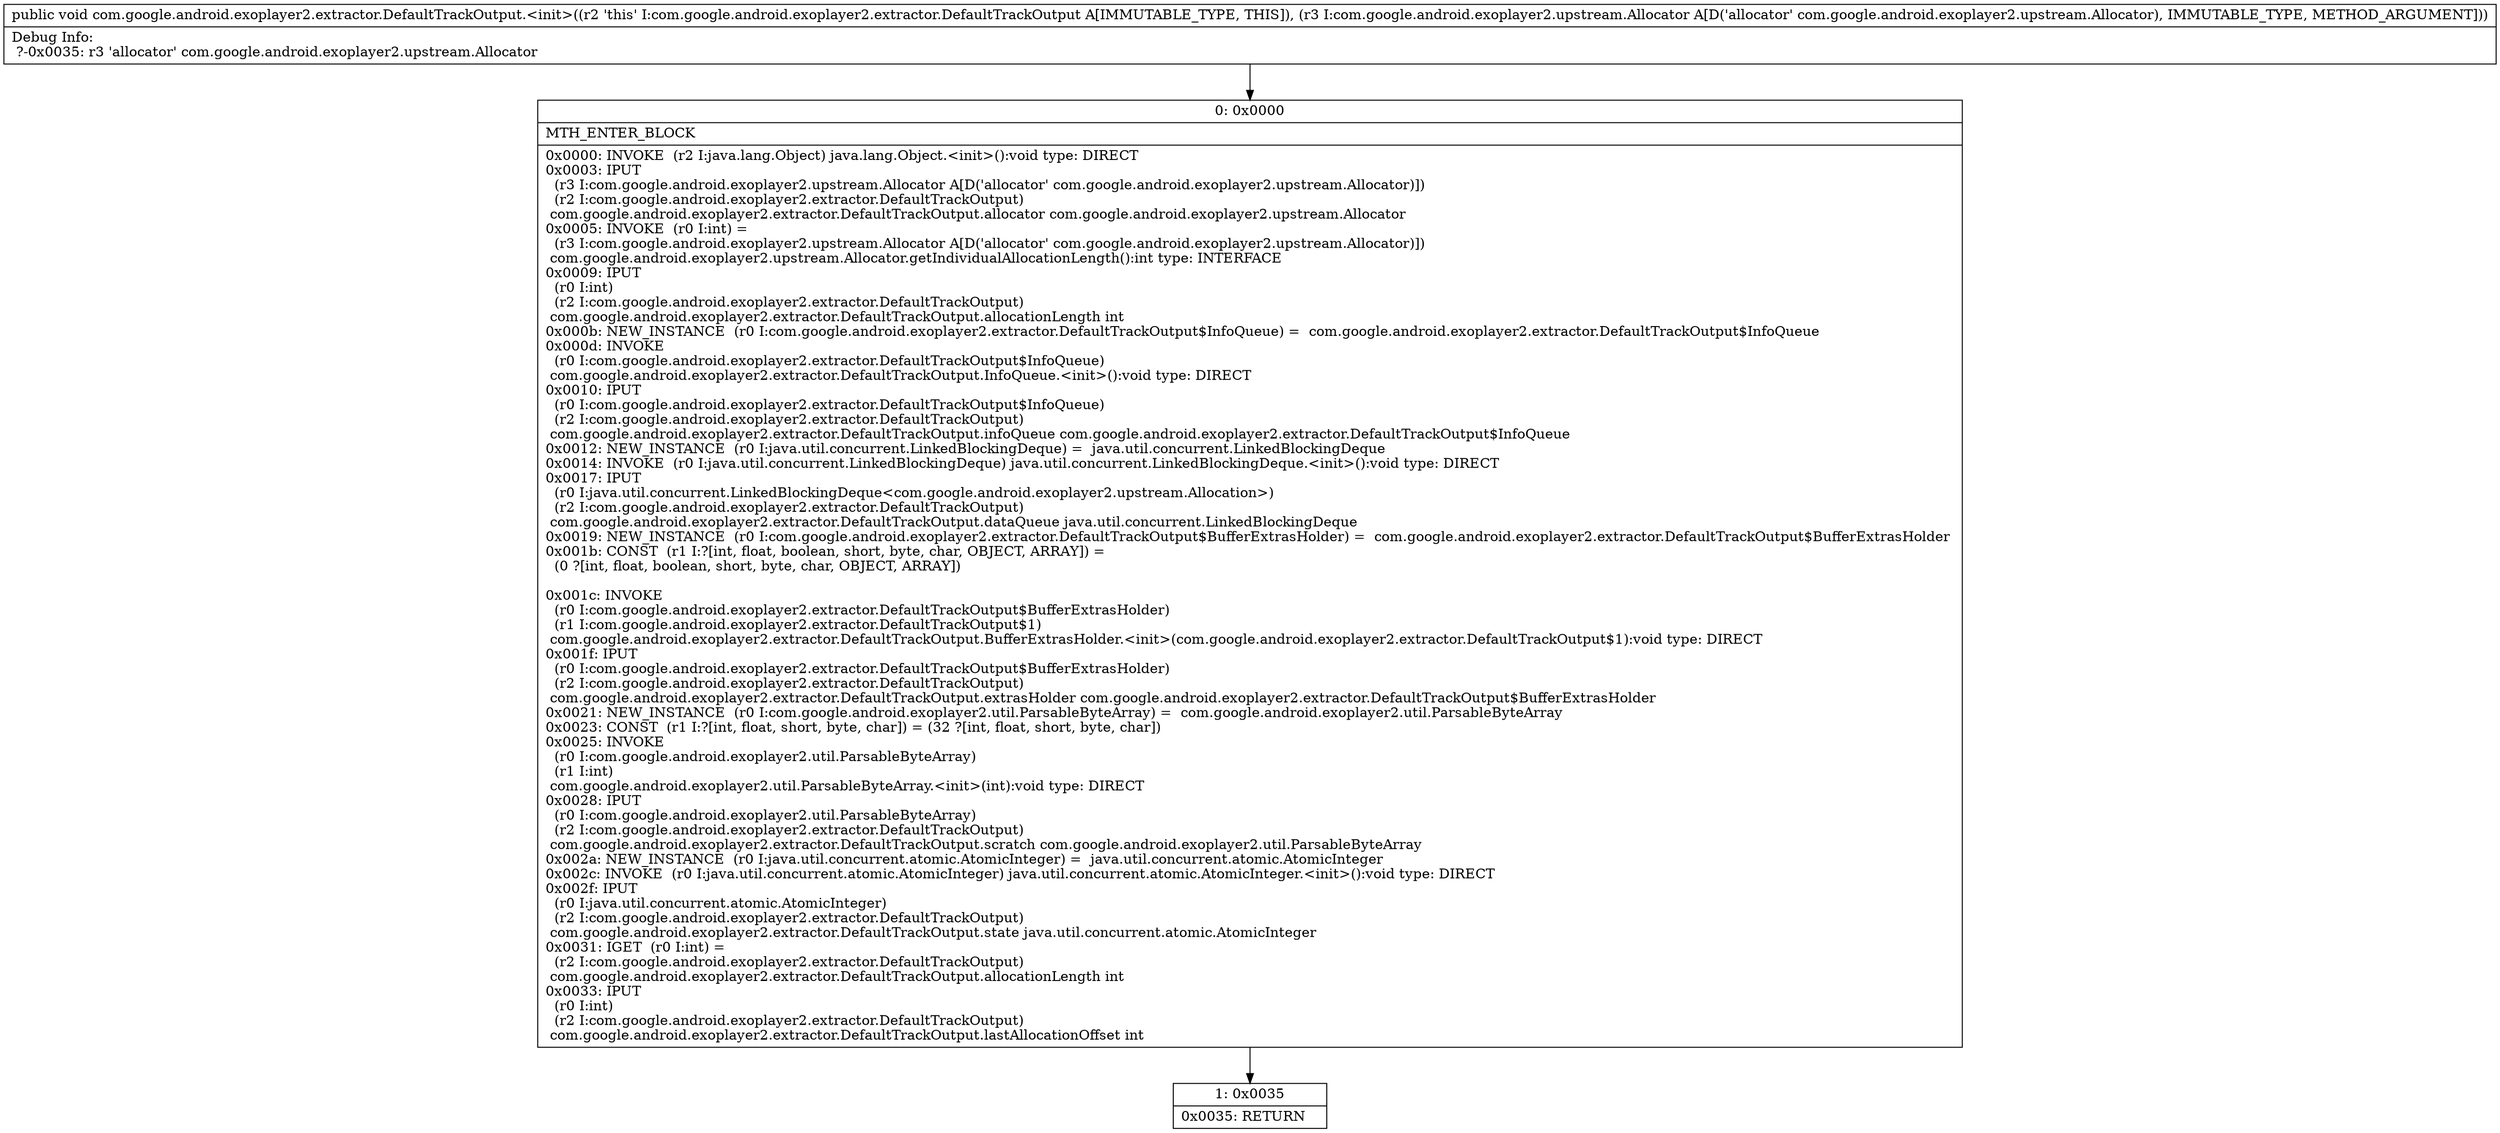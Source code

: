 digraph "CFG forcom.google.android.exoplayer2.extractor.DefaultTrackOutput.\<init\>(Lcom\/google\/android\/exoplayer2\/upstream\/Allocator;)V" {
Node_0 [shape=record,label="{0\:\ 0x0000|MTH_ENTER_BLOCK\l|0x0000: INVOKE  (r2 I:java.lang.Object) java.lang.Object.\<init\>():void type: DIRECT \l0x0003: IPUT  \l  (r3 I:com.google.android.exoplayer2.upstream.Allocator A[D('allocator' com.google.android.exoplayer2.upstream.Allocator)])\l  (r2 I:com.google.android.exoplayer2.extractor.DefaultTrackOutput)\l com.google.android.exoplayer2.extractor.DefaultTrackOutput.allocator com.google.android.exoplayer2.upstream.Allocator \l0x0005: INVOKE  (r0 I:int) = \l  (r3 I:com.google.android.exoplayer2.upstream.Allocator A[D('allocator' com.google.android.exoplayer2.upstream.Allocator)])\l com.google.android.exoplayer2.upstream.Allocator.getIndividualAllocationLength():int type: INTERFACE \l0x0009: IPUT  \l  (r0 I:int)\l  (r2 I:com.google.android.exoplayer2.extractor.DefaultTrackOutput)\l com.google.android.exoplayer2.extractor.DefaultTrackOutput.allocationLength int \l0x000b: NEW_INSTANCE  (r0 I:com.google.android.exoplayer2.extractor.DefaultTrackOutput$InfoQueue) =  com.google.android.exoplayer2.extractor.DefaultTrackOutput$InfoQueue \l0x000d: INVOKE  \l  (r0 I:com.google.android.exoplayer2.extractor.DefaultTrackOutput$InfoQueue)\l com.google.android.exoplayer2.extractor.DefaultTrackOutput.InfoQueue.\<init\>():void type: DIRECT \l0x0010: IPUT  \l  (r0 I:com.google.android.exoplayer2.extractor.DefaultTrackOutput$InfoQueue)\l  (r2 I:com.google.android.exoplayer2.extractor.DefaultTrackOutput)\l com.google.android.exoplayer2.extractor.DefaultTrackOutput.infoQueue com.google.android.exoplayer2.extractor.DefaultTrackOutput$InfoQueue \l0x0012: NEW_INSTANCE  (r0 I:java.util.concurrent.LinkedBlockingDeque) =  java.util.concurrent.LinkedBlockingDeque \l0x0014: INVOKE  (r0 I:java.util.concurrent.LinkedBlockingDeque) java.util.concurrent.LinkedBlockingDeque.\<init\>():void type: DIRECT \l0x0017: IPUT  \l  (r0 I:java.util.concurrent.LinkedBlockingDeque\<com.google.android.exoplayer2.upstream.Allocation\>)\l  (r2 I:com.google.android.exoplayer2.extractor.DefaultTrackOutput)\l com.google.android.exoplayer2.extractor.DefaultTrackOutput.dataQueue java.util.concurrent.LinkedBlockingDeque \l0x0019: NEW_INSTANCE  (r0 I:com.google.android.exoplayer2.extractor.DefaultTrackOutput$BufferExtrasHolder) =  com.google.android.exoplayer2.extractor.DefaultTrackOutput$BufferExtrasHolder \l0x001b: CONST  (r1 I:?[int, float, boolean, short, byte, char, OBJECT, ARRAY]) = \l  (0 ?[int, float, boolean, short, byte, char, OBJECT, ARRAY])\l \l0x001c: INVOKE  \l  (r0 I:com.google.android.exoplayer2.extractor.DefaultTrackOutput$BufferExtrasHolder)\l  (r1 I:com.google.android.exoplayer2.extractor.DefaultTrackOutput$1)\l com.google.android.exoplayer2.extractor.DefaultTrackOutput.BufferExtrasHolder.\<init\>(com.google.android.exoplayer2.extractor.DefaultTrackOutput$1):void type: DIRECT \l0x001f: IPUT  \l  (r0 I:com.google.android.exoplayer2.extractor.DefaultTrackOutput$BufferExtrasHolder)\l  (r2 I:com.google.android.exoplayer2.extractor.DefaultTrackOutput)\l com.google.android.exoplayer2.extractor.DefaultTrackOutput.extrasHolder com.google.android.exoplayer2.extractor.DefaultTrackOutput$BufferExtrasHolder \l0x0021: NEW_INSTANCE  (r0 I:com.google.android.exoplayer2.util.ParsableByteArray) =  com.google.android.exoplayer2.util.ParsableByteArray \l0x0023: CONST  (r1 I:?[int, float, short, byte, char]) = (32 ?[int, float, short, byte, char]) \l0x0025: INVOKE  \l  (r0 I:com.google.android.exoplayer2.util.ParsableByteArray)\l  (r1 I:int)\l com.google.android.exoplayer2.util.ParsableByteArray.\<init\>(int):void type: DIRECT \l0x0028: IPUT  \l  (r0 I:com.google.android.exoplayer2.util.ParsableByteArray)\l  (r2 I:com.google.android.exoplayer2.extractor.DefaultTrackOutput)\l com.google.android.exoplayer2.extractor.DefaultTrackOutput.scratch com.google.android.exoplayer2.util.ParsableByteArray \l0x002a: NEW_INSTANCE  (r0 I:java.util.concurrent.atomic.AtomicInteger) =  java.util.concurrent.atomic.AtomicInteger \l0x002c: INVOKE  (r0 I:java.util.concurrent.atomic.AtomicInteger) java.util.concurrent.atomic.AtomicInteger.\<init\>():void type: DIRECT \l0x002f: IPUT  \l  (r0 I:java.util.concurrent.atomic.AtomicInteger)\l  (r2 I:com.google.android.exoplayer2.extractor.DefaultTrackOutput)\l com.google.android.exoplayer2.extractor.DefaultTrackOutput.state java.util.concurrent.atomic.AtomicInteger \l0x0031: IGET  (r0 I:int) = \l  (r2 I:com.google.android.exoplayer2.extractor.DefaultTrackOutput)\l com.google.android.exoplayer2.extractor.DefaultTrackOutput.allocationLength int \l0x0033: IPUT  \l  (r0 I:int)\l  (r2 I:com.google.android.exoplayer2.extractor.DefaultTrackOutput)\l com.google.android.exoplayer2.extractor.DefaultTrackOutput.lastAllocationOffset int \l}"];
Node_1 [shape=record,label="{1\:\ 0x0035|0x0035: RETURN   \l}"];
MethodNode[shape=record,label="{public void com.google.android.exoplayer2.extractor.DefaultTrackOutput.\<init\>((r2 'this' I:com.google.android.exoplayer2.extractor.DefaultTrackOutput A[IMMUTABLE_TYPE, THIS]), (r3 I:com.google.android.exoplayer2.upstream.Allocator A[D('allocator' com.google.android.exoplayer2.upstream.Allocator), IMMUTABLE_TYPE, METHOD_ARGUMENT]))  | Debug Info:\l  ?\-0x0035: r3 'allocator' com.google.android.exoplayer2.upstream.Allocator\l}"];
MethodNode -> Node_0;
Node_0 -> Node_1;
}

